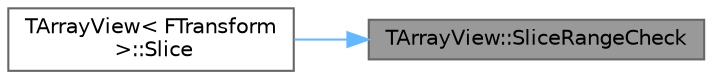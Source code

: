 digraph "TArrayView::SliceRangeCheck"
{
 // INTERACTIVE_SVG=YES
 // LATEX_PDF_SIZE
  bgcolor="transparent";
  edge [fontname=Helvetica,fontsize=10,labelfontname=Helvetica,labelfontsize=10];
  node [fontname=Helvetica,fontsize=10,shape=box,height=0.2,width=0.4];
  rankdir="RL";
  Node1 [id="Node000001",label="TArrayView::SliceRangeCheck",height=0.2,width=0.4,color="gray40", fillcolor="grey60", style="filled", fontcolor="black",tooltip="Checks if a slice range [Index, Index+InNum) is in array range."];
  Node1 -> Node2 [id="edge1_Node000001_Node000002",dir="back",color="steelblue1",style="solid",tooltip=" "];
  Node2 [id="Node000002",label="TArrayView\< FTransform\l \>::Slice",height=0.2,width=0.4,color="grey40", fillcolor="white", style="filled",URL="$db/d13/classTArrayView.html#a22e541d4d4041ea433364ca5f74b47eb",tooltip=" "];
}
